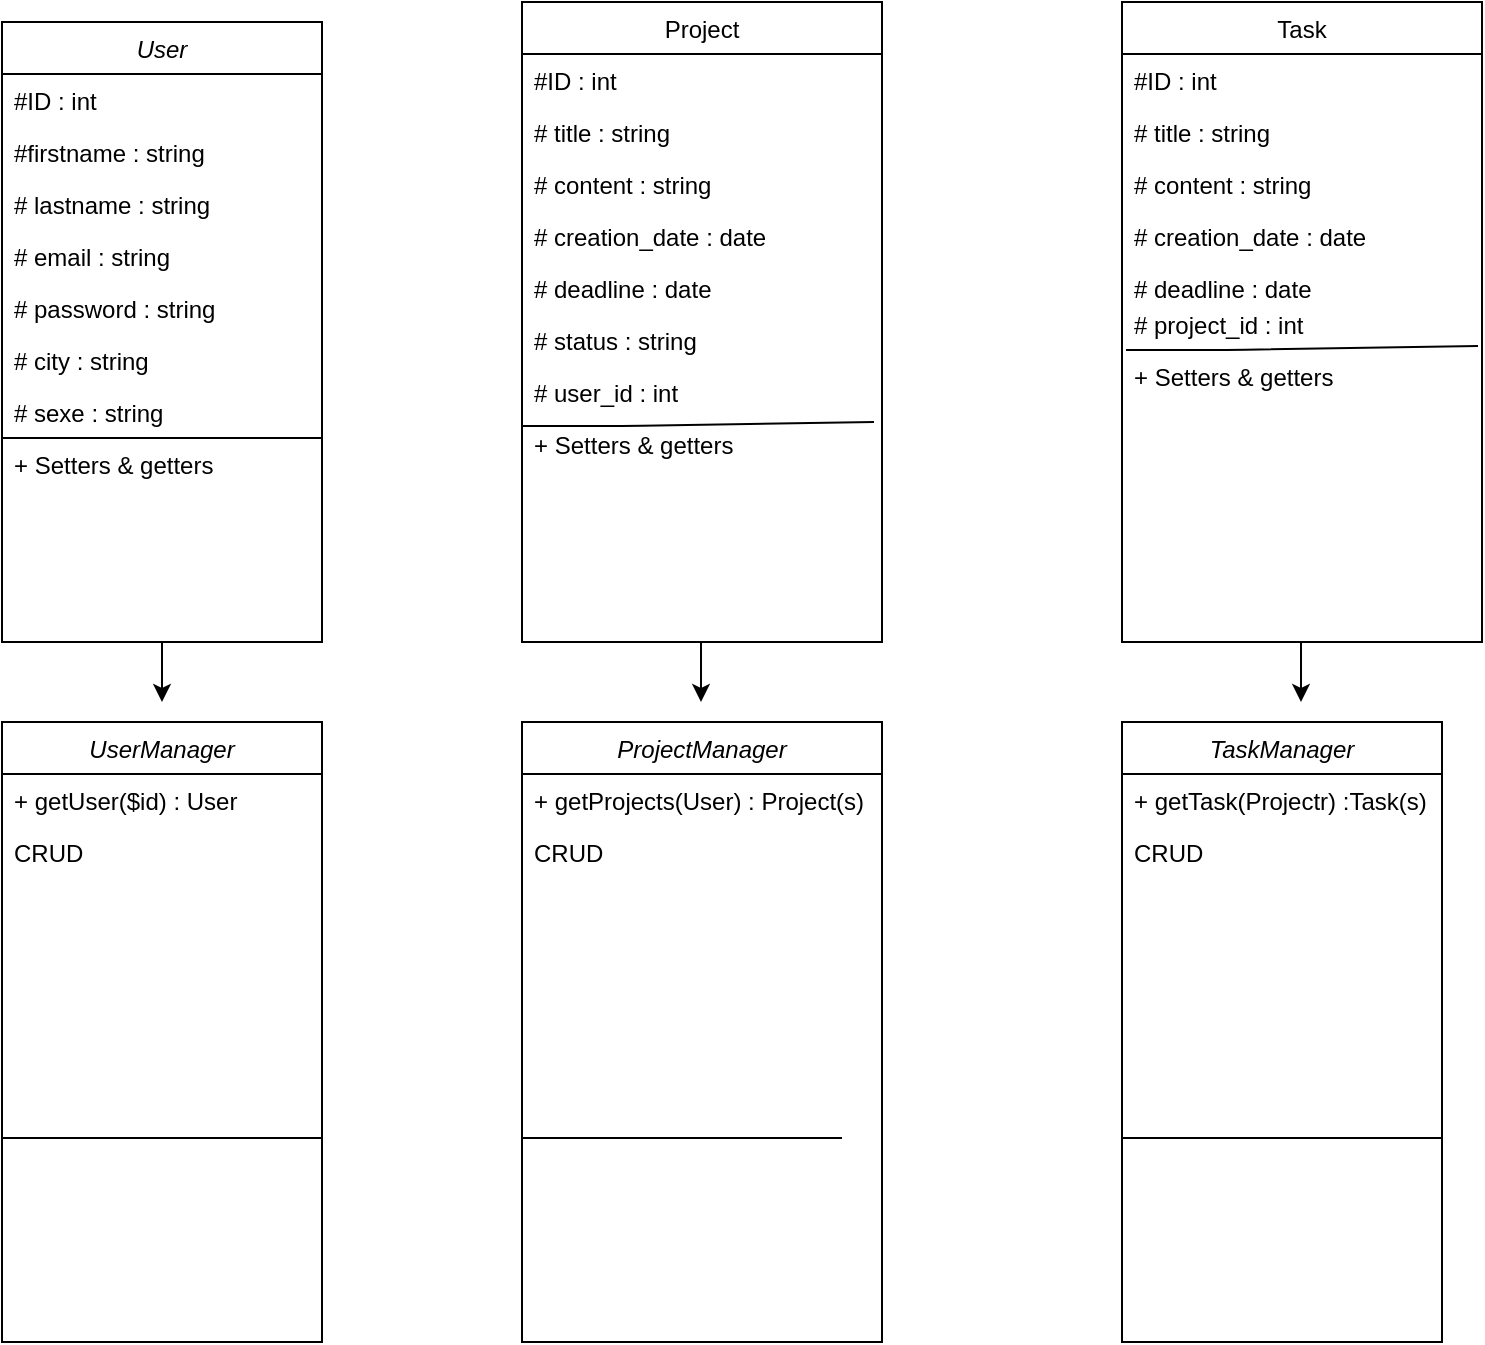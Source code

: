 <mxfile version="13.10.2" type="device"><diagram id="C5RBs43oDa-KdzZeNtuy" name="Page-1"><mxGraphModel dx="1213" dy="567" grid="1" gridSize="10" guides="1" tooltips="1" connect="1" arrows="1" fold="1" page="1" pageScale="1" pageWidth="827" pageHeight="1169" math="0" shadow="0"><root><mxCell id="WIyWlLk6GJQsqaUBKTNV-0"/><mxCell id="WIyWlLk6GJQsqaUBKTNV-1" parent="WIyWlLk6GJQsqaUBKTNV-0"/><mxCell id="zkfFHV4jXpPFQw0GAbJ--0" value="UserManager" style="swimlane;fontStyle=2;align=center;verticalAlign=top;childLayout=stackLayout;horizontal=1;startSize=26;horizontalStack=0;resizeParent=1;resizeLast=0;collapsible=1;marginBottom=0;rounded=0;shadow=0;strokeWidth=1;" parent="WIyWlLk6GJQsqaUBKTNV-1" vertex="1"><mxGeometry x="30" y="470" width="160" height="310" as="geometry"><mxRectangle x="230" y="140" width="160" height="26" as="alternateBounds"/></mxGeometry></mxCell><mxCell id="UB4IGpgCvjEtG8_7ELTk-5" value="" style="endArrow=none;html=1;" parent="zkfFHV4jXpPFQw0GAbJ--0" edge="1"><mxGeometry width="50" height="50" relative="1" as="geometry"><mxPoint y="208" as="sourcePoint"/><mxPoint x="160" y="208" as="targetPoint"/></mxGeometry></mxCell><mxCell id="-hQuQQ-WgXOaG0RNZp49-11" value="+ getUser($id) : User" style="text;align=left;verticalAlign=top;spacingLeft=4;spacingRight=4;overflow=hidden;rotatable=0;points=[[0,0.5],[1,0.5]];portConstraint=eastwest;rounded=0;shadow=0;html=0;" parent="zkfFHV4jXpPFQw0GAbJ--0" vertex="1"><mxGeometry y="26" width="160" height="26" as="geometry"/></mxCell><mxCell id="-hQuQQ-WgXOaG0RNZp49-12" value="CRUD&#10;" style="text;align=left;verticalAlign=top;spacingLeft=4;spacingRight=4;overflow=hidden;rotatable=0;points=[[0,0.5],[1,0.5]];portConstraint=eastwest;rounded=0;shadow=0;html=0;" parent="zkfFHV4jXpPFQw0GAbJ--0" vertex="1"><mxGeometry y="52" width="160" height="26" as="geometry"/></mxCell><mxCell id="zkfFHV4jXpPFQw0GAbJ--17" value="Project" style="swimlane;fontStyle=0;align=center;verticalAlign=top;childLayout=stackLayout;horizontal=1;startSize=26;horizontalStack=0;resizeParent=1;resizeLast=0;collapsible=1;marginBottom=0;rounded=0;shadow=0;strokeWidth=1;" parent="WIyWlLk6GJQsqaUBKTNV-1" vertex="1"><mxGeometry x="290" y="110" width="180" height="320" as="geometry"><mxRectangle x="550" y="140" width="160" height="26" as="alternateBounds"/></mxGeometry></mxCell><mxCell id="UB4IGpgCvjEtG8_7ELTk-9" value="#ID : int" style="text;align=left;verticalAlign=top;spacingLeft=4;spacingRight=4;overflow=hidden;rotatable=0;points=[[0,0.5],[1,0.5]];portConstraint=eastwest;" parent="zkfFHV4jXpPFQw0GAbJ--17" vertex="1"><mxGeometry y="26" width="180" height="26" as="geometry"/></mxCell><mxCell id="UB4IGpgCvjEtG8_7ELTk-10" value="# title : string" style="text;align=left;verticalAlign=top;spacingLeft=4;spacingRight=4;overflow=hidden;rotatable=0;points=[[0,0.5],[1,0.5]];portConstraint=eastwest;" parent="zkfFHV4jXpPFQw0GAbJ--17" vertex="1"><mxGeometry y="52" width="180" height="26" as="geometry"/></mxCell><mxCell id="UB4IGpgCvjEtG8_7ELTk-11" value="# content : string" style="text;align=left;verticalAlign=top;spacingLeft=4;spacingRight=4;overflow=hidden;rotatable=0;points=[[0,0.5],[1,0.5]];portConstraint=eastwest;" parent="zkfFHV4jXpPFQw0GAbJ--17" vertex="1"><mxGeometry y="78" width="180" height="26" as="geometry"/></mxCell><mxCell id="UB4IGpgCvjEtG8_7ELTk-12" value="# creation_date : date" style="text;align=left;verticalAlign=top;spacingLeft=4;spacingRight=4;overflow=hidden;rotatable=0;points=[[0,0.5],[1,0.5]];portConstraint=eastwest;" parent="zkfFHV4jXpPFQw0GAbJ--17" vertex="1"><mxGeometry y="104" width="180" height="26" as="geometry"/></mxCell><mxCell id="UB4IGpgCvjEtG8_7ELTk-13" value="# deadline : date" style="text;align=left;verticalAlign=top;spacingLeft=4;spacingRight=4;overflow=hidden;rotatable=0;points=[[0,0.5],[1,0.5]];portConstraint=eastwest;" parent="zkfFHV4jXpPFQw0GAbJ--17" vertex="1"><mxGeometry y="130" width="180" height="26" as="geometry"/></mxCell><mxCell id="UB4IGpgCvjEtG8_7ELTk-17" value="" style="endArrow=none;html=1;" parent="zkfFHV4jXpPFQw0GAbJ--17" edge="1"><mxGeometry width="50" height="50" relative="1" as="geometry"><mxPoint y="212" as="sourcePoint"/><mxPoint x="176" y="210" as="targetPoint"/><Array as="points"><mxPoint x="50" y="212"/></Array></mxGeometry></mxCell><mxCell id="g7xTN98h6Pgg3acQOTtg-0" value="# status : string" style="text;align=left;verticalAlign=top;spacingLeft=4;spacingRight=4;overflow=hidden;rotatable=0;points=[[0,0.5],[1,0.5]];portConstraint=eastwest;" vertex="1" parent="zkfFHV4jXpPFQw0GAbJ--17"><mxGeometry y="156" width="180" height="26" as="geometry"/></mxCell><mxCell id="UB4IGpgCvjEtG8_7ELTk-16" value="# user_id : int" style="text;align=left;verticalAlign=top;spacingLeft=4;spacingRight=4;overflow=hidden;rotatable=0;points=[[0,0.5],[1,0.5]];portConstraint=eastwest;" parent="zkfFHV4jXpPFQw0GAbJ--17" vertex="1"><mxGeometry y="182" width="180" height="26" as="geometry"/></mxCell><mxCell id="UB4IGpgCvjEtG8_7ELTk-19" value="+ Setters &amp; getters" style="text;align=left;verticalAlign=top;spacingLeft=4;spacingRight=4;overflow=hidden;rotatable=0;points=[[0,0.5],[1,0.5]];portConstraint=eastwest;rounded=1;shadow=0;html=0;" parent="zkfFHV4jXpPFQw0GAbJ--17" vertex="1"><mxGeometry y="208" width="180" height="26" as="geometry"/></mxCell><mxCell id="UB4IGpgCvjEtG8_7ELTk-25" value="Task" style="swimlane;fontStyle=0;align=center;verticalAlign=top;childLayout=stackLayout;horizontal=1;startSize=26;horizontalStack=0;resizeParent=1;resizeLast=0;collapsible=1;marginBottom=0;rounded=0;shadow=0;strokeWidth=1;" parent="WIyWlLk6GJQsqaUBKTNV-1" vertex="1"><mxGeometry x="590" y="110" width="180" height="320" as="geometry"><mxRectangle x="550" y="140" width="160" height="26" as="alternateBounds"/></mxGeometry></mxCell><mxCell id="UB4IGpgCvjEtG8_7ELTk-26" value="#ID : int" style="text;align=left;verticalAlign=top;spacingLeft=4;spacingRight=4;overflow=hidden;rotatable=0;points=[[0,0.5],[1,0.5]];portConstraint=eastwest;" parent="UB4IGpgCvjEtG8_7ELTk-25" vertex="1"><mxGeometry y="26" width="180" height="26" as="geometry"/></mxCell><mxCell id="UB4IGpgCvjEtG8_7ELTk-27" value="# title : string" style="text;align=left;verticalAlign=top;spacingLeft=4;spacingRight=4;overflow=hidden;rotatable=0;points=[[0,0.5],[1,0.5]];portConstraint=eastwest;" parent="UB4IGpgCvjEtG8_7ELTk-25" vertex="1"><mxGeometry y="52" width="180" height="26" as="geometry"/></mxCell><mxCell id="UB4IGpgCvjEtG8_7ELTk-28" value="# content : string" style="text;align=left;verticalAlign=top;spacingLeft=4;spacingRight=4;overflow=hidden;rotatable=0;points=[[0,0.5],[1,0.5]];portConstraint=eastwest;" parent="UB4IGpgCvjEtG8_7ELTk-25" vertex="1"><mxGeometry y="78" width="180" height="26" as="geometry"/></mxCell><mxCell id="UB4IGpgCvjEtG8_7ELTk-36" value="# creation_date : date" style="text;align=left;verticalAlign=top;spacingLeft=4;spacingRight=4;overflow=hidden;rotatable=0;points=[[0,0.5],[1,0.5]];portConstraint=eastwest;" parent="UB4IGpgCvjEtG8_7ELTk-25" vertex="1"><mxGeometry y="104" width="180" height="26" as="geometry"/></mxCell><mxCell id="g7xTN98h6Pgg3acQOTtg-2" value="# deadline : date" style="text;align=left;verticalAlign=top;spacingLeft=4;spacingRight=4;overflow=hidden;rotatable=0;points=[[0,0.5],[1,0.5]];portConstraint=eastwest;" vertex="1" parent="UB4IGpgCvjEtG8_7ELTk-25"><mxGeometry y="130" width="180" height="18" as="geometry"/></mxCell><mxCell id="UB4IGpgCvjEtG8_7ELTk-37" value="# project_id : int" style="text;align=left;verticalAlign=top;spacingLeft=4;spacingRight=4;overflow=hidden;rotatable=0;points=[[0,0.5],[1,0.5]];portConstraint=eastwest;" parent="UB4IGpgCvjEtG8_7ELTk-25" vertex="1"><mxGeometry y="148" width="180" height="26" as="geometry"/></mxCell><mxCell id="UB4IGpgCvjEtG8_7ELTk-32" value="" style="endArrow=none;html=1;" parent="UB4IGpgCvjEtG8_7ELTk-25" edge="1"><mxGeometry width="50" height="50" relative="1" as="geometry"><mxPoint x="2" y="174" as="sourcePoint"/><mxPoint x="178" y="172" as="targetPoint"/><Array as="points"><mxPoint x="52" y="174"/></Array></mxGeometry></mxCell><mxCell id="UB4IGpgCvjEtG8_7ELTk-48" value="+ Setters &amp; getters" style="text;align=left;verticalAlign=top;spacingLeft=4;spacingRight=4;overflow=hidden;rotatable=0;points=[[0,0.5],[1,0.5]];portConstraint=eastwest;rounded=1;shadow=0;html=0;" parent="UB4IGpgCvjEtG8_7ELTk-25" vertex="1"><mxGeometry y="174" width="180" height="26" as="geometry"/></mxCell><mxCell id="-hQuQQ-WgXOaG0RNZp49-0" value="User" style="swimlane;fontStyle=2;align=center;verticalAlign=top;childLayout=stackLayout;horizontal=1;startSize=26;horizontalStack=0;resizeParent=1;resizeLast=0;collapsible=1;marginBottom=0;rounded=0;shadow=0;strokeWidth=1;" parent="WIyWlLk6GJQsqaUBKTNV-1" vertex="1"><mxGeometry x="30" y="120" width="160" height="310" as="geometry"><mxRectangle x="230" y="140" width="160" height="26" as="alternateBounds"/></mxGeometry></mxCell><mxCell id="-hQuQQ-WgXOaG0RNZp49-1" value="#ID : int" style="text;align=left;verticalAlign=top;spacingLeft=4;spacingRight=4;overflow=hidden;rotatable=0;points=[[0,0.5],[1,0.5]];portConstraint=eastwest;" parent="-hQuQQ-WgXOaG0RNZp49-0" vertex="1"><mxGeometry y="26" width="160" height="26" as="geometry"/></mxCell><mxCell id="-hQuQQ-WgXOaG0RNZp49-2" value="#firstname : string" style="text;align=left;verticalAlign=top;spacingLeft=4;spacingRight=4;overflow=hidden;rotatable=0;points=[[0,0.5],[1,0.5]];portConstraint=eastwest;rounded=0;shadow=0;html=0;" parent="-hQuQQ-WgXOaG0RNZp49-0" vertex="1"><mxGeometry y="52" width="160" height="26" as="geometry"/></mxCell><mxCell id="-hQuQQ-WgXOaG0RNZp49-3" value="# lastname : string " style="text;align=left;verticalAlign=top;spacingLeft=4;spacingRight=4;overflow=hidden;rotatable=0;points=[[0,0.5],[1,0.5]];portConstraint=eastwest;rounded=0;shadow=0;html=0;" parent="-hQuQQ-WgXOaG0RNZp49-0" vertex="1"><mxGeometry y="78" width="160" height="26" as="geometry"/></mxCell><mxCell id="-hQuQQ-WgXOaG0RNZp49-4" value="# email : string" style="text;align=left;verticalAlign=top;spacingLeft=4;spacingRight=4;overflow=hidden;rotatable=0;points=[[0,0.5],[1,0.5]];portConstraint=eastwest;rounded=0;shadow=0;html=0;" parent="-hQuQQ-WgXOaG0RNZp49-0" vertex="1"><mxGeometry y="104" width="160" height="26" as="geometry"/></mxCell><mxCell id="-hQuQQ-WgXOaG0RNZp49-5" value="# password : string " style="text;align=left;verticalAlign=top;spacingLeft=4;spacingRight=4;overflow=hidden;rotatable=0;points=[[0,0.5],[1,0.5]];portConstraint=eastwest;rounded=0;shadow=0;html=0;" parent="-hQuQQ-WgXOaG0RNZp49-0" vertex="1"><mxGeometry y="130" width="160" height="26" as="geometry"/></mxCell><mxCell id="-hQuQQ-WgXOaG0RNZp49-6" value="# city : string " style="text;align=left;verticalAlign=top;spacingLeft=4;spacingRight=4;overflow=hidden;rotatable=0;points=[[0,0.5],[1,0.5]];portConstraint=eastwest;rounded=0;shadow=0;html=0;" parent="-hQuQQ-WgXOaG0RNZp49-0" vertex="1"><mxGeometry y="156" width="160" height="26" as="geometry"/></mxCell><mxCell id="-hQuQQ-WgXOaG0RNZp49-7" value="# sexe : string" style="text;align=left;verticalAlign=top;spacingLeft=4;spacingRight=4;overflow=hidden;rotatable=0;points=[[0,0.5],[1,0.5]];portConstraint=eastwest;rounded=0;shadow=0;html=0;" parent="-hQuQQ-WgXOaG0RNZp49-0" vertex="1"><mxGeometry y="182" width="160" height="26" as="geometry"/></mxCell><mxCell id="-hQuQQ-WgXOaG0RNZp49-8" value="" style="endArrow=none;html=1;" parent="-hQuQQ-WgXOaG0RNZp49-0" edge="1"><mxGeometry width="50" height="50" relative="1" as="geometry"><mxPoint y="208" as="sourcePoint"/><mxPoint x="160" y="208" as="targetPoint"/></mxGeometry></mxCell><mxCell id="-hQuQQ-WgXOaG0RNZp49-9" value="+ Setters &amp; getters" style="text;align=left;verticalAlign=top;spacingLeft=4;spacingRight=4;overflow=hidden;rotatable=0;points=[[0,0.5],[1,0.5]];portConstraint=eastwest;rounded=0;shadow=0;html=0;" parent="-hQuQQ-WgXOaG0RNZp49-0" vertex="1"><mxGeometry y="208" width="160" height="26" as="geometry"/></mxCell><mxCell id="-hQuQQ-WgXOaG0RNZp49-13" value="ProjectManager" style="swimlane;fontStyle=2;align=center;verticalAlign=top;childLayout=stackLayout;horizontal=1;startSize=26;horizontalStack=0;resizeParent=1;resizeLast=0;collapsible=1;marginBottom=0;rounded=0;shadow=0;strokeWidth=1;" parent="WIyWlLk6GJQsqaUBKTNV-1" vertex="1"><mxGeometry x="290" y="470" width="180" height="310" as="geometry"><mxRectangle x="230" y="140" width="160" height="26" as="alternateBounds"/></mxGeometry></mxCell><mxCell id="-hQuQQ-WgXOaG0RNZp49-14" value="" style="endArrow=none;html=1;" parent="-hQuQQ-WgXOaG0RNZp49-13" edge="1"><mxGeometry width="50" height="50" relative="1" as="geometry"><mxPoint y="208" as="sourcePoint"/><mxPoint x="160" y="208" as="targetPoint"/></mxGeometry></mxCell><mxCell id="UB4IGpgCvjEtG8_7ELTk-20" value="+ getProjects(User) : Project(s)" style="text;align=left;verticalAlign=top;spacingLeft=4;spacingRight=4;overflow=hidden;rotatable=0;points=[[0,0.5],[1,0.5]];portConstraint=eastwest;rounded=0;shadow=0;html=0;" parent="-hQuQQ-WgXOaG0RNZp49-13" vertex="1"><mxGeometry y="26" width="180" height="26" as="geometry"/></mxCell><mxCell id="-hQuQQ-WgXOaG0RNZp49-16" value="CRUD&#10;" style="text;align=left;verticalAlign=top;spacingLeft=4;spacingRight=4;overflow=hidden;rotatable=0;points=[[0,0.5],[1,0.5]];portConstraint=eastwest;rounded=0;shadow=0;html=0;" parent="-hQuQQ-WgXOaG0RNZp49-13" vertex="1"><mxGeometry y="52" width="180" height="26" as="geometry"/></mxCell><mxCell id="-hQuQQ-WgXOaG0RNZp49-17" value="TaskManager" style="swimlane;fontStyle=2;align=center;verticalAlign=top;childLayout=stackLayout;horizontal=1;startSize=26;horizontalStack=0;resizeParent=1;resizeLast=0;collapsible=1;marginBottom=0;rounded=0;shadow=0;strokeWidth=1;" parent="WIyWlLk6GJQsqaUBKTNV-1" vertex="1"><mxGeometry x="590" y="470" width="160" height="310" as="geometry"><mxRectangle x="230" y="140" width="160" height="26" as="alternateBounds"/></mxGeometry></mxCell><mxCell id="-hQuQQ-WgXOaG0RNZp49-18" value="" style="endArrow=none;html=1;" parent="-hQuQQ-WgXOaG0RNZp49-17" edge="1"><mxGeometry width="50" height="50" relative="1" as="geometry"><mxPoint y="208" as="sourcePoint"/><mxPoint x="160" y="208" as="targetPoint"/></mxGeometry></mxCell><mxCell id="UB4IGpgCvjEtG8_7ELTk-49" value="+ getTask(Projectr) :Task(s)" style="text;align=left;verticalAlign=top;spacingLeft=4;spacingRight=4;overflow=hidden;rotatable=0;points=[[0,0.5],[1,0.5]];portConstraint=eastwest;rounded=0;shadow=0;html=0;" parent="-hQuQQ-WgXOaG0RNZp49-17" vertex="1"><mxGeometry y="26" width="160" height="26" as="geometry"/></mxCell><mxCell id="-hQuQQ-WgXOaG0RNZp49-20" value="CRUD&#10;" style="text;align=left;verticalAlign=top;spacingLeft=4;spacingRight=4;overflow=hidden;rotatable=0;points=[[0,0.5],[1,0.5]];portConstraint=eastwest;rounded=0;shadow=0;html=0;" parent="-hQuQQ-WgXOaG0RNZp49-17" vertex="1"><mxGeometry y="52" width="160" height="26" as="geometry"/></mxCell><mxCell id="-hQuQQ-WgXOaG0RNZp49-21" value="" style="endArrow=classic;html=1;exitX=0.5;exitY=1;exitDx=0;exitDy=0;" parent="WIyWlLk6GJQsqaUBKTNV-1" source="-hQuQQ-WgXOaG0RNZp49-0" edge="1"><mxGeometry width="50" height="50" relative="1" as="geometry"><mxPoint x="90" y="480" as="sourcePoint"/><mxPoint x="110" y="460" as="targetPoint"/></mxGeometry></mxCell><mxCell id="-hQuQQ-WgXOaG0RNZp49-22" value="" style="endArrow=classic;html=1;exitX=0.5;exitY=1;exitDx=0;exitDy=0;" parent="WIyWlLk6GJQsqaUBKTNV-1" edge="1"><mxGeometry width="50" height="50" relative="1" as="geometry"><mxPoint x="379.5" y="430" as="sourcePoint"/><mxPoint x="379.5" y="460" as="targetPoint"/><Array as="points"><mxPoint x="379.5" y="450"/></Array></mxGeometry></mxCell><mxCell id="-hQuQQ-WgXOaG0RNZp49-23" value="" style="endArrow=classic;html=1;exitX=0.5;exitY=1;exitDx=0;exitDy=0;" parent="WIyWlLk6GJQsqaUBKTNV-1" edge="1"><mxGeometry width="50" height="50" relative="1" as="geometry"><mxPoint x="679.5" y="430" as="sourcePoint"/><mxPoint x="679.5" y="460" as="targetPoint"/><Array as="points"><mxPoint x="679.5" y="450"/></Array></mxGeometry></mxCell></root></mxGraphModel></diagram></mxfile>